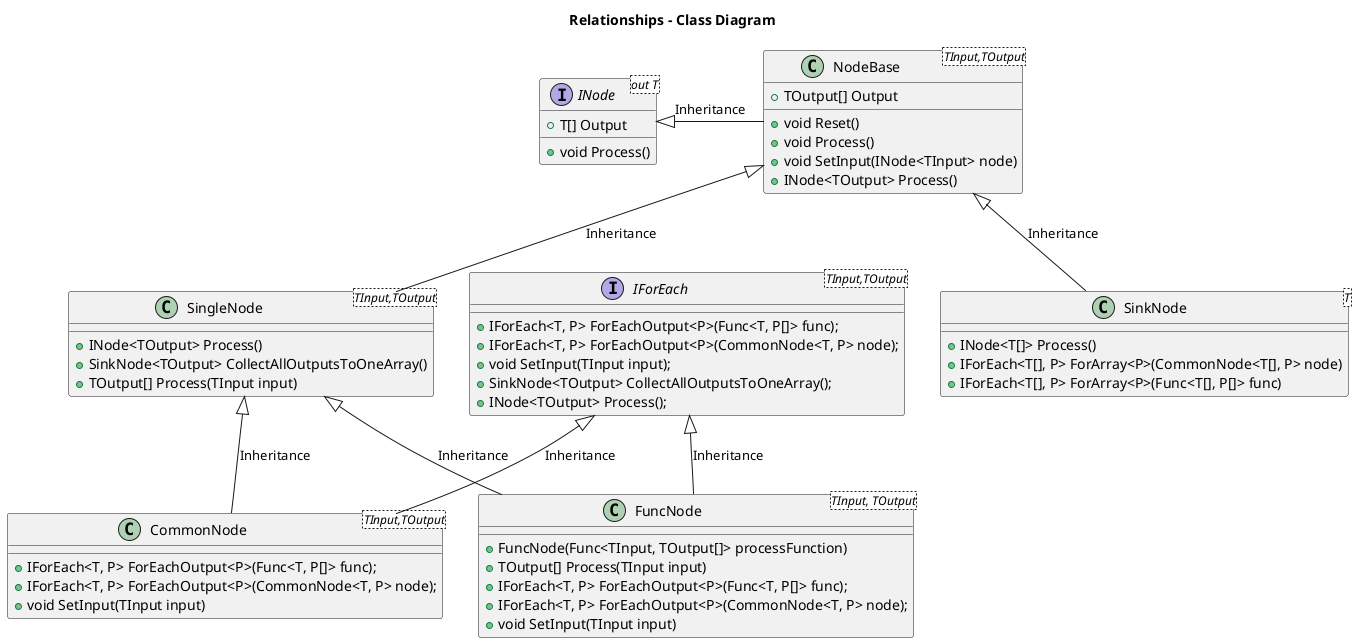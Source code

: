 @startuml

title Relationships - Class Diagram


interface IForEach<TInput,TOutput>{
    +IForEach<T, P> ForEachOutput<P>(Func<T, P[]> func);
    +IForEach<T, P> ForEachOutput<P>(CommonNode<T, P> node);
    +void SetInput(TInput input);
    +SinkNode<TOutput> CollectAllOutputsToOneArray();
    +INode<TOutput> Process();
}

interface INode<out T>{
    +void Process()
    +T[] Output
}

class SingleNode<TInput,TOutput>{
    +INode<TOutput> Process()
    +SinkNode<TOutput> CollectAllOutputsToOneArray()
    +TOutput[] Process(TInput input)
}

class NodeBase<TInput,TOutput>{
    +TOutput[] Output
    +void Reset()
    +void Process()
    +void SetInput(INode<TInput> node)
    +INode<TOutput> Process()
}

class CommonNode<TInput,TOutput>{
  +IForEach<T, P> ForEachOutput<P>(Func<T, P[]> func);
  +IForEach<T, P> ForEachOutput<P>(CommonNode<T, P> node);
  +void SetInput(TInput input)
}

class FuncNode<TInput, TOutput>{
    +FuncNode(Func<TInput, TOutput[]> processFunction)
    +TOutput[] Process(TInput input)
    +IForEach<T, P> ForEachOutput<P>(Func<T, P[]> func);
    +IForEach<T, P> ForEachOutput<P>(CommonNode<T, P> node);
    +void SetInput(TInput input)
}

class SinkNode<T>{
    +INode<T[]> Process()
    +IForEach<T[], P> ForArray<P>(CommonNode<T[], P> node)
    +IForEach<T[], P> ForArray<P>(Func<T[], P[]> func)
}



INode <|-down NodeBase:Inheritance
IForEach <|-down- CommonNode: Inheritance
SingleNode <|-down- CommonNode: Inheritance
NodeBase<|-down- SinkNode:Inheritance
NodeBase <|-down- SingleNode: Inheritance


IForEach <|-down- FuncNode: Inheritance
SingleNode <|-down- FuncNode: Inheritance


@enduml